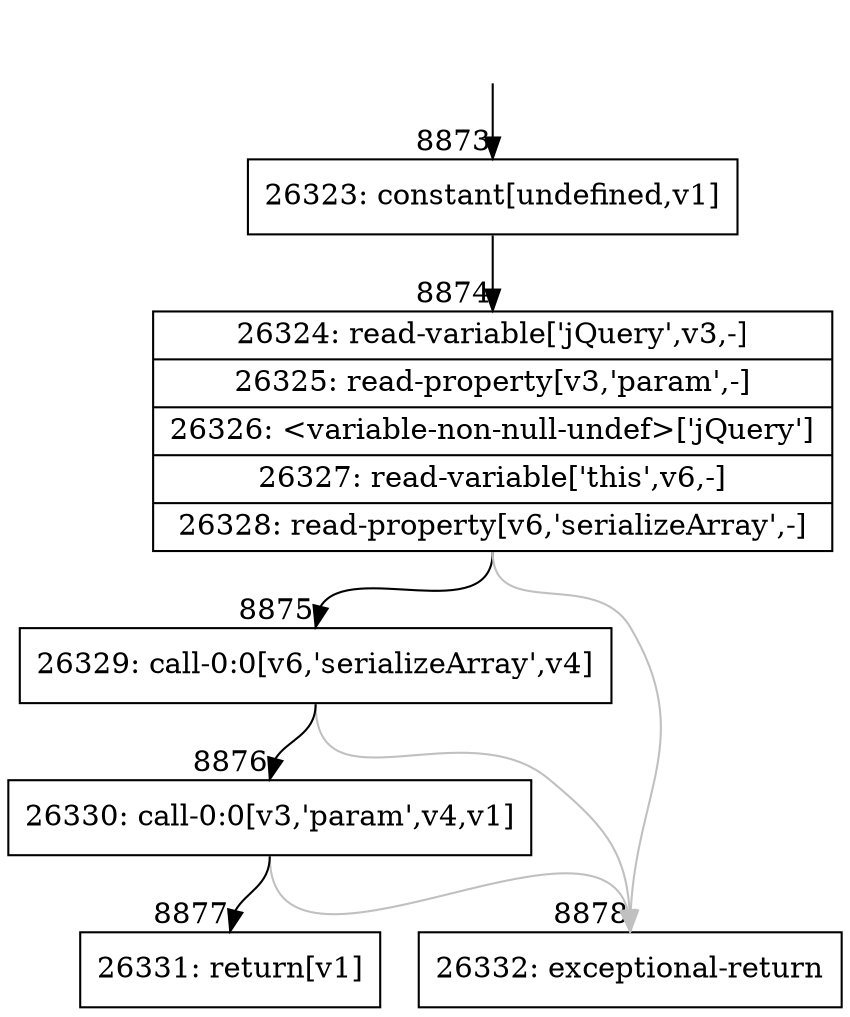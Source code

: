 digraph {
rankdir="TD"
BB_entry545[shape=none,label=""];
BB_entry545 -> BB8873 [tailport=s, headport=n, headlabel="    8873"]
BB8873 [shape=record label="{26323: constant[undefined,v1]}" ] 
BB8873 -> BB8874 [tailport=s, headport=n, headlabel="      8874"]
BB8874 [shape=record label="{26324: read-variable['jQuery',v3,-]|26325: read-property[v3,'param',-]|26326: \<variable-non-null-undef\>['jQuery']|26327: read-variable['this',v6,-]|26328: read-property[v6,'serializeArray',-]}" ] 
BB8874 -> BB8875 [tailport=s, headport=n, headlabel="      8875"]
BB8874 -> BB8878 [tailport=s, headport=n, color=gray, headlabel="      8878"]
BB8875 [shape=record label="{26329: call-0:0[v6,'serializeArray',v4]}" ] 
BB8875 -> BB8876 [tailport=s, headport=n, headlabel="      8876"]
BB8875 -> BB8878 [tailport=s, headport=n, color=gray]
BB8876 [shape=record label="{26330: call-0:0[v3,'param',v4,v1]}" ] 
BB8876 -> BB8877 [tailport=s, headport=n, headlabel="      8877"]
BB8876 -> BB8878 [tailport=s, headport=n, color=gray]
BB8877 [shape=record label="{26331: return[v1]}" ] 
BB8878 [shape=record label="{26332: exceptional-return}" ] 
}
